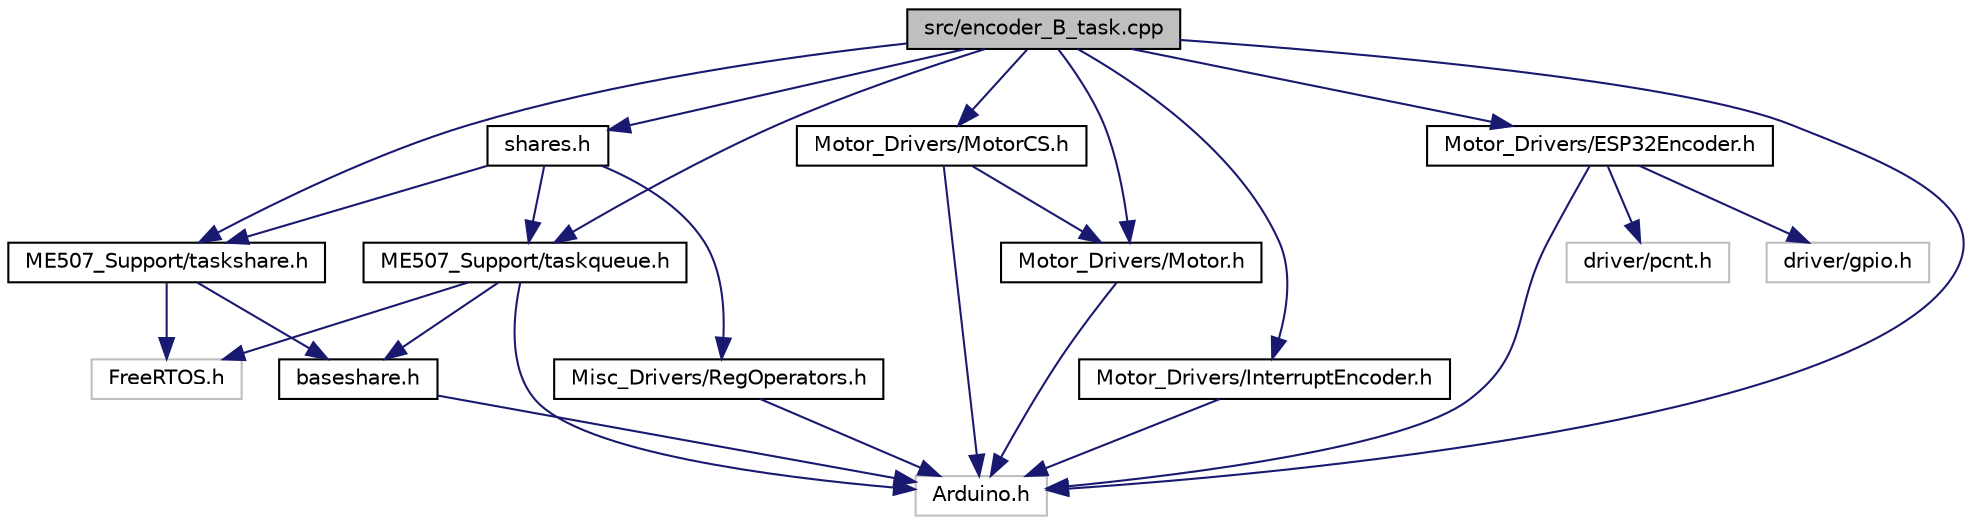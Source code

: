 digraph "src/encoder_B_task.cpp"
{
 // LATEX_PDF_SIZE
  edge [fontname="Helvetica",fontsize="10",labelfontname="Helvetica",labelfontsize="10"];
  node [fontname="Helvetica",fontsize="10",shape=record];
  Node1 [label="src/encoder_B_task.cpp",height=0.2,width=0.4,color="black", fillcolor="grey75", style="filled", fontcolor="black",tooltip=" "];
  Node1 -> Node2 [color="midnightblue",fontsize="10",style="solid",fontname="Helvetica"];
  Node2 [label="Arduino.h",height=0.2,width=0.4,color="grey75", fillcolor="white", style="filled",tooltip=" "];
  Node1 -> Node3 [color="midnightblue",fontsize="10",style="solid",fontname="Helvetica"];
  Node3 [label="shares.h",height=0.2,width=0.4,color="black", fillcolor="white", style="filled",URL="$shares_8h.html",tooltip=" "];
  Node3 -> Node4 [color="midnightblue",fontsize="10",style="solid",fontname="Helvetica"];
  Node4 [label="ME507_Support/taskqueue.h",height=0.2,width=0.4,color="black", fillcolor="white", style="filled",URL="$taskqueue_8h.html",tooltip=" "];
  Node4 -> Node2 [color="midnightblue",fontsize="10",style="solid",fontname="Helvetica"];
  Node4 -> Node5 [color="midnightblue",fontsize="10",style="solid",fontname="Helvetica"];
  Node5 [label="FreeRTOS.h",height=0.2,width=0.4,color="grey75", fillcolor="white", style="filled",tooltip=" "];
  Node4 -> Node6 [color="midnightblue",fontsize="10",style="solid",fontname="Helvetica"];
  Node6 [label="baseshare.h",height=0.2,width=0.4,color="black", fillcolor="white", style="filled",URL="$baseshare_8h.html",tooltip="Headers for a base class for type-safe, thread-safe task data exchange classes."];
  Node6 -> Node2 [color="midnightblue",fontsize="10",style="solid",fontname="Helvetica"];
  Node3 -> Node7 [color="midnightblue",fontsize="10",style="solid",fontname="Helvetica"];
  Node7 [label="ME507_Support/taskshare.h",height=0.2,width=0.4,color="black", fillcolor="white", style="filled",URL="$taskshare_8h.html",tooltip="Data which can be shared between tasks in a thread-safe manner."];
  Node7 -> Node6 [color="midnightblue",fontsize="10",style="solid",fontname="Helvetica"];
  Node7 -> Node5 [color="midnightblue",fontsize="10",style="solid",fontname="Helvetica"];
  Node3 -> Node8 [color="midnightblue",fontsize="10",style="solid",fontname="Helvetica"];
  Node8 [label="Misc_Drivers/RegOperators.h",height=0.2,width=0.4,color="black", fillcolor="white", style="filled",URL="$RegOperators_8h_source.html",tooltip=" "];
  Node8 -> Node2 [color="midnightblue",fontsize="10",style="solid",fontname="Helvetica"];
  Node1 -> Node9 [color="midnightblue",fontsize="10",style="solid",fontname="Helvetica"];
  Node9 [label="Motor_Drivers/MotorCS.h",height=0.2,width=0.4,color="black", fillcolor="white", style="filled",URL="$MotorCS_8h_source.html",tooltip=" "];
  Node9 -> Node2 [color="midnightblue",fontsize="10",style="solid",fontname="Helvetica"];
  Node9 -> Node10 [color="midnightblue",fontsize="10",style="solid",fontname="Helvetica"];
  Node10 [label="Motor_Drivers/Motor.h",height=0.2,width=0.4,color="black", fillcolor="white", style="filled",URL="$Motor_8h_source.html",tooltip=" "];
  Node10 -> Node2 [color="midnightblue",fontsize="10",style="solid",fontname="Helvetica"];
  Node1 -> Node10 [color="midnightblue",fontsize="10",style="solid",fontname="Helvetica"];
  Node1 -> Node4 [color="midnightblue",fontsize="10",style="solid",fontname="Helvetica"];
  Node1 -> Node7 [color="midnightblue",fontsize="10",style="solid",fontname="Helvetica"];
  Node1 -> Node11 [color="midnightblue",fontsize="10",style="solid",fontname="Helvetica"];
  Node11 [label="Motor_Drivers/ESP32Encoder.h",height=0.2,width=0.4,color="black", fillcolor="white", style="filled",URL="$ESP32Encoder_8h_source.html",tooltip=" "];
  Node11 -> Node2 [color="midnightblue",fontsize="10",style="solid",fontname="Helvetica"];
  Node11 -> Node12 [color="midnightblue",fontsize="10",style="solid",fontname="Helvetica"];
  Node12 [label="driver/gpio.h",height=0.2,width=0.4,color="grey75", fillcolor="white", style="filled",tooltip=" "];
  Node11 -> Node13 [color="midnightblue",fontsize="10",style="solid",fontname="Helvetica"];
  Node13 [label="driver/pcnt.h",height=0.2,width=0.4,color="grey75", fillcolor="white", style="filled",tooltip=" "];
  Node1 -> Node14 [color="midnightblue",fontsize="10",style="solid",fontname="Helvetica"];
  Node14 [label="Motor_Drivers/InterruptEncoder.h",height=0.2,width=0.4,color="black", fillcolor="white", style="filled",URL="$InterruptEncoder_8h_source.html",tooltip=" "];
  Node14 -> Node2 [color="midnightblue",fontsize="10",style="solid",fontname="Helvetica"];
}
